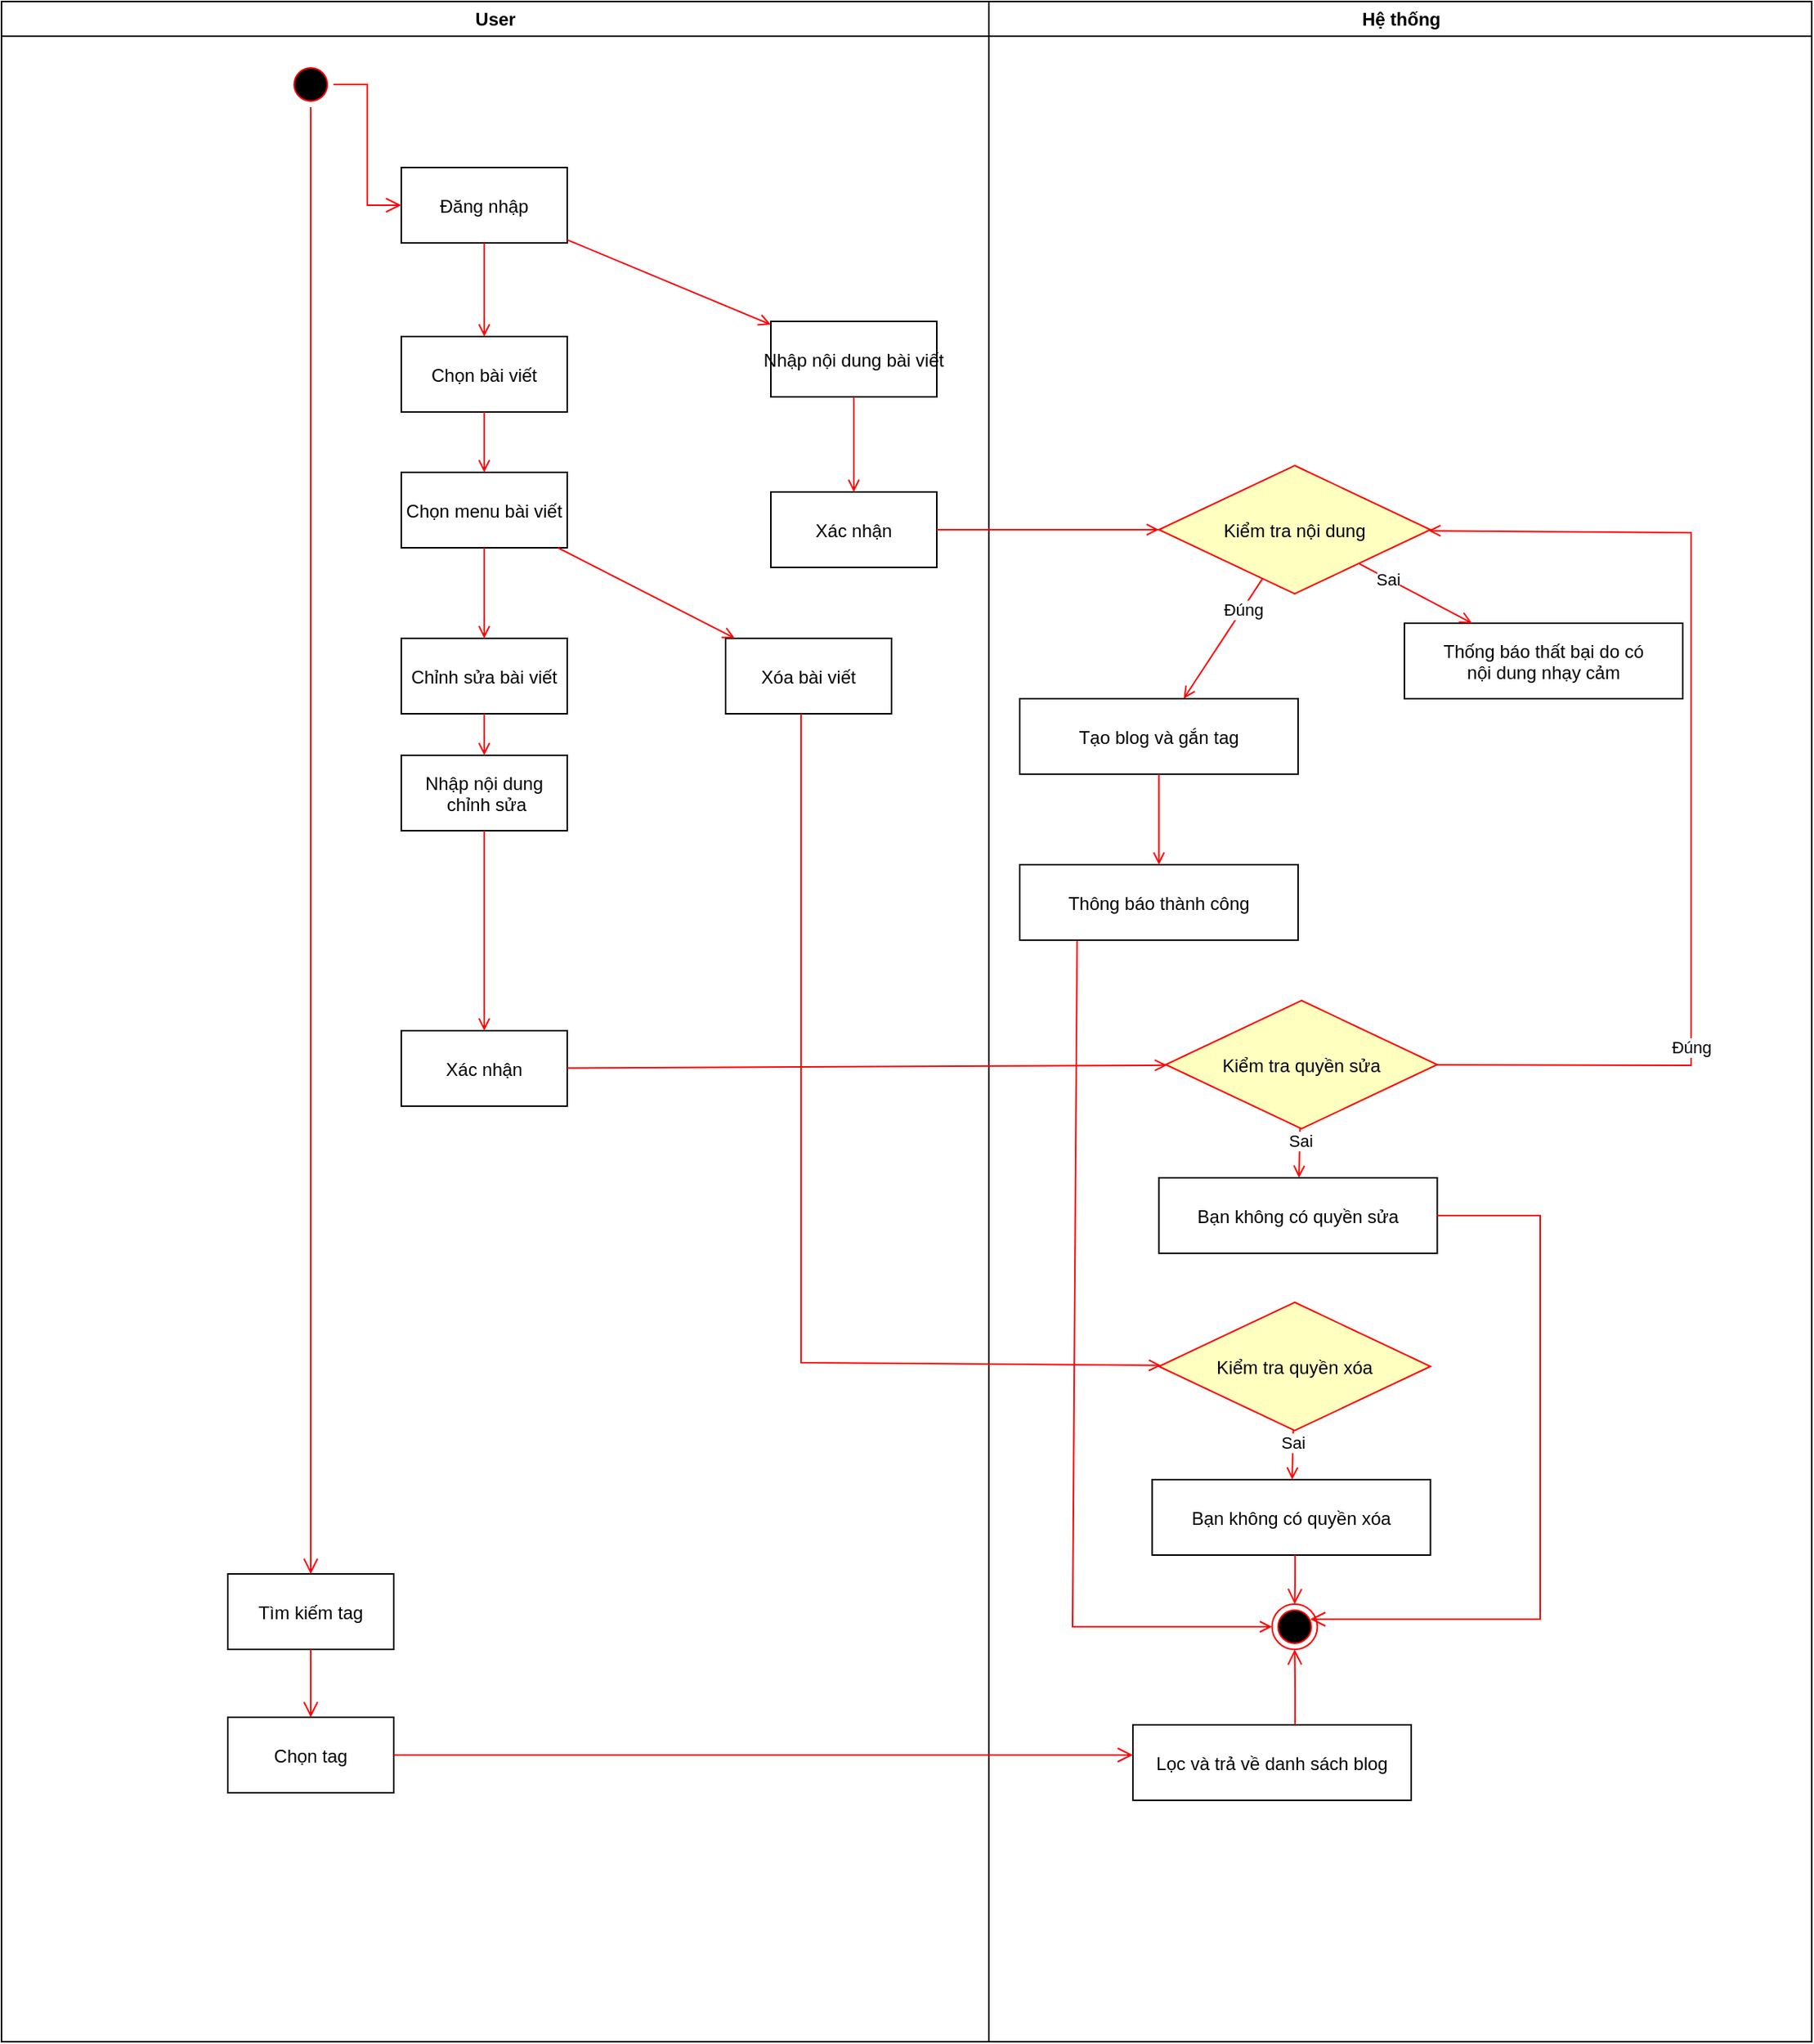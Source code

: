 <mxfile version="24.7.17">
  <diagram name="Page-1" id="HnpZUGuaxoBwDZ29-cJ9">
    <mxGraphModel dx="1290" dy="563" grid="1" gridSize="10" guides="1" tooltips="1" connect="1" arrows="1" fold="1" page="1" pageScale="1" pageWidth="850" pageHeight="1100" math="0" shadow="0">
      <root>
        <mxCell id="0" />
        <mxCell id="1" parent="0" />
        <mxCell id="oZfX0HAokzO_6hSReje8-1" value="User" style="swimlane;whiteSpace=wrap" vertex="1" parent="1">
          <mxGeometry x="70" y="128" width="654.5" height="1352" as="geometry" />
        </mxCell>
        <mxCell id="oZfX0HAokzO_6hSReje8-2" value="" style="ellipse;shape=startState;fillColor=#000000;strokeColor=#ff0000;" vertex="1" parent="oZfX0HAokzO_6hSReje8-1">
          <mxGeometry x="190" y="40" width="30" height="30" as="geometry" />
        </mxCell>
        <mxCell id="oZfX0HAokzO_6hSReje8-3" value="" style="edgeStyle=elbowEdgeStyle;elbow=horizontal;verticalAlign=bottom;endArrow=open;endSize=8;strokeColor=#FF0000;endFill=1;rounded=0" edge="1" parent="oZfX0HAokzO_6hSReje8-1" source="oZfX0HAokzO_6hSReje8-2" target="oZfX0HAokzO_6hSReje8-4">
          <mxGeometry x="100" y="40" as="geometry">
            <mxPoint x="115" y="110" as="targetPoint" />
          </mxGeometry>
        </mxCell>
        <mxCell id="oZfX0HAokzO_6hSReje8-4" value="Đăng nhập" style="" vertex="1" parent="oZfX0HAokzO_6hSReje8-1">
          <mxGeometry x="265" y="110" width="110" height="50" as="geometry" />
        </mxCell>
        <mxCell id="oZfX0HAokzO_6hSReje8-5" value="Nhập nội dung bài viết" style="" vertex="1" parent="oZfX0HAokzO_6hSReje8-1">
          <mxGeometry x="510" y="212" width="110" height="50" as="geometry" />
        </mxCell>
        <mxCell id="oZfX0HAokzO_6hSReje8-6" value="" style="endArrow=open;strokeColor=#FF0000;endFill=1;rounded=0" edge="1" parent="oZfX0HAokzO_6hSReje8-1" source="oZfX0HAokzO_6hSReje8-4" target="oZfX0HAokzO_6hSReje8-5">
          <mxGeometry relative="1" as="geometry" />
        </mxCell>
        <mxCell id="oZfX0HAokzO_6hSReje8-7" value="Xác nhận" style="" vertex="1" parent="oZfX0HAokzO_6hSReje8-1">
          <mxGeometry x="510" y="325" width="110" height="50" as="geometry" />
        </mxCell>
        <mxCell id="oZfX0HAokzO_6hSReje8-8" value="" style="endArrow=open;strokeColor=#FF0000;endFill=1;rounded=0" edge="1" parent="oZfX0HAokzO_6hSReje8-1" source="oZfX0HAokzO_6hSReje8-5" target="oZfX0HAokzO_6hSReje8-7">
          <mxGeometry relative="1" as="geometry" />
        </mxCell>
        <mxCell id="oZfX0HAokzO_6hSReje8-44" value="Tìm kiếm tag" style="" vertex="1" parent="oZfX0HAokzO_6hSReje8-1">
          <mxGeometry x="150" y="1042" width="110" height="50" as="geometry" />
        </mxCell>
        <mxCell id="oZfX0HAokzO_6hSReje8-45" value="" style="edgeStyle=elbowEdgeStyle;elbow=horizontal;verticalAlign=bottom;endArrow=open;endSize=8;strokeColor=#FF0000;endFill=1;rounded=0" edge="1" parent="oZfX0HAokzO_6hSReje8-1" source="oZfX0HAokzO_6hSReje8-2" target="oZfX0HAokzO_6hSReje8-44">
          <mxGeometry x="-50" y="-88" as="geometry">
            <mxPoint x="275" y="145" as="targetPoint" />
            <mxPoint x="230" y="65" as="sourcePoint" />
          </mxGeometry>
        </mxCell>
        <mxCell id="oZfX0HAokzO_6hSReje8-46" value="Chọn tag" style="" vertex="1" parent="oZfX0HAokzO_6hSReje8-1">
          <mxGeometry x="150" y="1137" width="110" height="50" as="geometry" />
        </mxCell>
        <mxCell id="oZfX0HAokzO_6hSReje8-47" value="" style="edgeStyle=elbowEdgeStyle;elbow=horizontal;verticalAlign=bottom;endArrow=open;endSize=8;strokeColor=#FF0000;endFill=1;rounded=0" edge="1" parent="oZfX0HAokzO_6hSReje8-1" source="oZfX0HAokzO_6hSReje8-44" target="oZfX0HAokzO_6hSReje8-46">
          <mxGeometry x="-200" y="-216" as="geometry">
            <mxPoint x="200" y="147" as="targetPoint" />
            <mxPoint x="205" y="1142" as="sourcePoint" />
            <Array as="points">
              <mxPoint x="200" y="1162" />
            </Array>
          </mxGeometry>
        </mxCell>
        <mxCell id="oZfX0HAokzO_6hSReje8-48" value="Chọn bài viết" style="" vertex="1" parent="oZfX0HAokzO_6hSReje8-1">
          <mxGeometry x="265" y="222" width="110" height="50" as="geometry" />
        </mxCell>
        <mxCell id="oZfX0HAokzO_6hSReje8-49" value="" style="endArrow=open;strokeColor=#FF0000;endFill=1;rounded=0" edge="1" parent="oZfX0HAokzO_6hSReje8-1" source="oZfX0HAokzO_6hSReje8-4" target="oZfX0HAokzO_6hSReje8-48">
          <mxGeometry relative="1" as="geometry">
            <mxPoint x="385" y="168" as="sourcePoint" />
            <mxPoint x="520" y="224" as="targetPoint" />
          </mxGeometry>
        </mxCell>
        <mxCell id="oZfX0HAokzO_6hSReje8-50" value="Chọn menu bài viết" style="" vertex="1" parent="oZfX0HAokzO_6hSReje8-1">
          <mxGeometry x="265" y="312" width="110" height="50" as="geometry" />
        </mxCell>
        <mxCell id="oZfX0HAokzO_6hSReje8-51" value="" style="endArrow=open;strokeColor=#FF0000;endFill=1;rounded=0" edge="1" parent="oZfX0HAokzO_6hSReje8-1" source="oZfX0HAokzO_6hSReje8-48" target="oZfX0HAokzO_6hSReje8-50">
          <mxGeometry relative="1" as="geometry">
            <mxPoint x="330" y="170" as="sourcePoint" />
            <mxPoint x="330" y="232" as="targetPoint" />
          </mxGeometry>
        </mxCell>
        <mxCell id="oZfX0HAokzO_6hSReje8-53" value="Xóa bài viết" style="" vertex="1" parent="oZfX0HAokzO_6hSReje8-1">
          <mxGeometry x="480" y="422" width="110" height="50" as="geometry" />
        </mxCell>
        <mxCell id="oZfX0HAokzO_6hSReje8-52" value="Chỉnh sửa bài viết" style="" vertex="1" parent="oZfX0HAokzO_6hSReje8-1">
          <mxGeometry x="265" y="422" width="110" height="50" as="geometry" />
        </mxCell>
        <mxCell id="oZfX0HAokzO_6hSReje8-54" value="" style="endArrow=open;strokeColor=#FF0000;endFill=1;rounded=0" edge="1" parent="oZfX0HAokzO_6hSReje8-1" source="oZfX0HAokzO_6hSReje8-50" target="oZfX0HAokzO_6hSReje8-52">
          <mxGeometry relative="1" as="geometry">
            <mxPoint x="330" y="282" as="sourcePoint" />
            <mxPoint x="330" y="322" as="targetPoint" />
          </mxGeometry>
        </mxCell>
        <mxCell id="oZfX0HAokzO_6hSReje8-55" value="" style="endArrow=open;strokeColor=#FF0000;endFill=1;rounded=0" edge="1" parent="oZfX0HAokzO_6hSReje8-1" source="oZfX0HAokzO_6hSReje8-50" target="oZfX0HAokzO_6hSReje8-53">
          <mxGeometry relative="1" as="geometry">
            <mxPoint x="340" y="292" as="sourcePoint" />
            <mxPoint x="340" y="332" as="targetPoint" />
          </mxGeometry>
        </mxCell>
        <mxCell id="oZfX0HAokzO_6hSReje8-65" value="Nhập nội dung&#xa; chỉnh sửa" style="" vertex="1" parent="oZfX0HAokzO_6hSReje8-1">
          <mxGeometry x="265" y="499.5" width="110" height="50" as="geometry" />
        </mxCell>
        <mxCell id="oZfX0HAokzO_6hSReje8-66" value="Xác nhận" style="" vertex="1" parent="oZfX0HAokzO_6hSReje8-1">
          <mxGeometry x="265" y="682" width="110" height="50" as="geometry" />
        </mxCell>
        <mxCell id="oZfX0HAokzO_6hSReje8-64" value="" style="endArrow=open;strokeColor=#FF0000;endFill=1;rounded=0" edge="1" parent="oZfX0HAokzO_6hSReje8-1" source="oZfX0HAokzO_6hSReje8-52" target="oZfX0HAokzO_6hSReje8-65">
          <mxGeometry relative="1" as="geometry">
            <mxPoint x="349" y="372" as="sourcePoint" />
            <mxPoint x="396" y="432" as="targetPoint" />
          </mxGeometry>
        </mxCell>
        <mxCell id="oZfX0HAokzO_6hSReje8-67" value="" style="endArrow=open;strokeColor=#FF0000;endFill=1;rounded=0" edge="1" parent="oZfX0HAokzO_6hSReje8-1" source="oZfX0HAokzO_6hSReje8-65" target="oZfX0HAokzO_6hSReje8-66">
          <mxGeometry relative="1" as="geometry">
            <mxPoint x="415" y="482" as="sourcePoint" />
            <mxPoint x="415" y="510" as="targetPoint" />
          </mxGeometry>
        </mxCell>
        <mxCell id="oZfX0HAokzO_6hSReje8-15" value="Hệ thống" style="swimlane;whiteSpace=wrap" vertex="1" parent="1">
          <mxGeometry x="724.5" y="128" width="545.5" height="1352" as="geometry" />
        </mxCell>
        <mxCell id="oZfX0HAokzO_6hSReje8-18" value="Kiểm tra nội dung" style="rhombus;fillColor=#ffffc0;strokeColor=#ff0000;" vertex="1" parent="oZfX0HAokzO_6hSReje8-15">
          <mxGeometry x="112.75" y="307.5" width="180" height="85" as="geometry" />
        </mxCell>
        <mxCell id="oZfX0HAokzO_6hSReje8-22" value="" style="ellipse;shape=endState;fillColor=#000000;strokeColor=#ff0000" vertex="1" parent="oZfX0HAokzO_6hSReje8-15">
          <mxGeometry x="187.75" y="1062" width="30" height="30" as="geometry" />
        </mxCell>
        <mxCell id="oZfX0HAokzO_6hSReje8-26" value="Thông báo thành công" style="" vertex="1" parent="oZfX0HAokzO_6hSReje8-15">
          <mxGeometry x="20.5" y="572" width="184.5" height="50" as="geometry" />
        </mxCell>
        <mxCell id="oZfX0HAokzO_6hSReje8-28" value="Kiểm tra quyền sửa" style="rhombus;fillColor=#ffffc0;strokeColor=#ff0000;" vertex="1" parent="oZfX0HAokzO_6hSReje8-15">
          <mxGeometry x="117.25" y="662" width="180" height="85" as="geometry" />
        </mxCell>
        <mxCell id="oZfX0HAokzO_6hSReje8-31" value="" style="endArrow=open;strokeColor=#FF0000;endFill=1;rounded=0;" edge="1" parent="oZfX0HAokzO_6hSReje8-15" source="oZfX0HAokzO_6hSReje8-28" target="oZfX0HAokzO_6hSReje8-18">
          <mxGeometry relative="1" as="geometry">
            <mxPoint x="289" y="465" as="sourcePoint" />
            <mxPoint x="-384.5" y="842" as="targetPoint" />
            <Array as="points">
              <mxPoint x="465.5" y="705" />
              <mxPoint x="465.5" y="352" />
            </Array>
          </mxGeometry>
        </mxCell>
        <mxCell id="oZfX0HAokzO_6hSReje8-32" value="Đúng" style="edgeLabel;html=1;align=center;verticalAlign=middle;resizable=0;points=[];" vertex="1" connectable="0" parent="oZfX0HAokzO_6hSReje8-31">
          <mxGeometry x="-0.481" relative="1" as="geometry">
            <mxPoint as="offset" />
          </mxGeometry>
        </mxCell>
        <mxCell id="oZfX0HAokzO_6hSReje8-56" value="" style="endArrow=open;strokeColor=#FF0000;endFill=1;rounded=0;" edge="1" parent="oZfX0HAokzO_6hSReje8-15" source="oZfX0HAokzO_6hSReje8-18" target="oZfX0HAokzO_6hSReje8-89">
          <mxGeometry relative="1" as="geometry">
            <mxPoint x="199" y="767" as="sourcePoint" />
            <mxPoint x="200" y="822" as="targetPoint" />
            <Array as="points" />
          </mxGeometry>
        </mxCell>
        <mxCell id="oZfX0HAokzO_6hSReje8-57" value="Đúng" style="edgeLabel;html=1;align=center;verticalAlign=middle;resizable=0;points=[];" vertex="1" connectable="0" parent="oZfX0HAokzO_6hSReje8-56">
          <mxGeometry x="-0.481" relative="1" as="geometry">
            <mxPoint as="offset" />
          </mxGeometry>
        </mxCell>
        <mxCell id="oZfX0HAokzO_6hSReje8-58" value="Thống báo thất bại do có &#xa;nội dung nhạy cảm" style="" vertex="1" parent="oZfX0HAokzO_6hSReje8-15">
          <mxGeometry x="275.5" y="412" width="184.5" height="50" as="geometry" />
        </mxCell>
        <mxCell id="oZfX0HAokzO_6hSReje8-60" value="" style="endArrow=open;strokeColor=#FF0000;endFill=1;rounded=0;" edge="1" parent="oZfX0HAokzO_6hSReje8-15" source="oZfX0HAokzO_6hSReje8-18" target="oZfX0HAokzO_6hSReje8-58">
          <mxGeometry relative="1" as="geometry">
            <mxPoint x="194" y="394" as="sourcePoint" />
            <mxPoint x="136" y="502" as="targetPoint" />
            <Array as="points" />
          </mxGeometry>
        </mxCell>
        <mxCell id="oZfX0HAokzO_6hSReje8-61" value="Sai" style="edgeLabel;html=1;align=center;verticalAlign=middle;resizable=0;points=[];" vertex="1" connectable="0" parent="oZfX0HAokzO_6hSReje8-60">
          <mxGeometry x="-0.481" relative="1" as="geometry">
            <mxPoint as="offset" />
          </mxGeometry>
        </mxCell>
        <mxCell id="oZfX0HAokzO_6hSReje8-70" value="Bạn không có quyền sửa" style="" vertex="1" parent="oZfX0HAokzO_6hSReje8-15">
          <mxGeometry x="112.75" y="779.5" width="184.5" height="50" as="geometry" />
        </mxCell>
        <mxCell id="oZfX0HAokzO_6hSReje8-68" value="" style="endArrow=open;strokeColor=#FF0000;endFill=1;rounded=0;" edge="1" parent="oZfX0HAokzO_6hSReje8-15" source="oZfX0HAokzO_6hSReje8-28" target="oZfX0HAokzO_6hSReje8-70">
          <mxGeometry relative="1" as="geometry">
            <mxPoint x="232" y="394" as="sourcePoint" />
            <mxPoint x="293" y="502" as="targetPoint" />
            <Array as="points" />
          </mxGeometry>
        </mxCell>
        <mxCell id="oZfX0HAokzO_6hSReje8-69" value="Sai" style="edgeLabel;html=1;align=center;verticalAlign=middle;resizable=0;points=[];" vertex="1" connectable="0" parent="oZfX0HAokzO_6hSReje8-68">
          <mxGeometry x="-0.481" relative="1" as="geometry">
            <mxPoint as="offset" />
          </mxGeometry>
        </mxCell>
        <mxCell id="oZfX0HAokzO_6hSReje8-71" value="" style="endArrow=open;strokeColor=#FF0000;endFill=1;rounded=0;exitX=0.206;exitY=1.012;exitDx=0;exitDy=0;exitPerimeter=0;" edge="1" parent="oZfX0HAokzO_6hSReje8-15" source="oZfX0HAokzO_6hSReje8-26" target="oZfX0HAokzO_6hSReje8-22">
          <mxGeometry relative="1" as="geometry">
            <mxPoint x="-184.5" y="717" as="sourcePoint" />
            <mxPoint x="128.5" y="715" as="targetPoint" />
            <Array as="points">
              <mxPoint x="55.5" y="1077" />
            </Array>
          </mxGeometry>
        </mxCell>
        <mxCell id="oZfX0HAokzO_6hSReje8-75" value="Kiểm tra quyền xóa" style="rhombus;fillColor=#ffffc0;strokeColor=#ff0000;" vertex="1" parent="oZfX0HAokzO_6hSReje8-15">
          <mxGeometry x="112.75" y="862" width="180" height="85" as="geometry" />
        </mxCell>
        <mxCell id="oZfX0HAokzO_6hSReje8-76" value="Bạn không có quyền xóa" style="" vertex="1" parent="oZfX0HAokzO_6hSReje8-15">
          <mxGeometry x="108.25" y="979.5" width="184.5" height="50" as="geometry" />
        </mxCell>
        <mxCell id="oZfX0HAokzO_6hSReje8-77" value="" style="endArrow=open;strokeColor=#FF0000;endFill=1;rounded=0;" edge="1" parent="oZfX0HAokzO_6hSReje8-15" source="oZfX0HAokzO_6hSReje8-75" target="oZfX0HAokzO_6hSReje8-76">
          <mxGeometry relative="1" as="geometry">
            <mxPoint x="227.5" y="594" as="sourcePoint" />
            <mxPoint x="288.5" y="702" as="targetPoint" />
            <Array as="points" />
          </mxGeometry>
        </mxCell>
        <mxCell id="oZfX0HAokzO_6hSReje8-78" value="Sai" style="edgeLabel;html=1;align=center;verticalAlign=middle;resizable=0;points=[];" vertex="1" connectable="0" parent="oZfX0HAokzO_6hSReje8-77">
          <mxGeometry x="-0.481" relative="1" as="geometry">
            <mxPoint as="offset" />
          </mxGeometry>
        </mxCell>
        <mxCell id="oZfX0HAokzO_6hSReje8-80" value="" style="edgeStyle=elbowEdgeStyle;elbow=horizontal;verticalAlign=bottom;endArrow=open;endSize=8;strokeColor=#FF0000;endFill=1;rounded=0" edge="1" parent="oZfX0HAokzO_6hSReje8-15" source="oZfX0HAokzO_6hSReje8-76" target="oZfX0HAokzO_6hSReje8-22">
          <mxGeometry x="-924.5" y="-344" as="geometry">
            <mxPoint x="-559.5" y="467" as="targetPoint" />
            <mxPoint x="-559.5" y="422" as="sourcePoint" />
          </mxGeometry>
        </mxCell>
        <mxCell id="oZfX0HAokzO_6hSReje8-83" value="Lọc và trả về danh sách blog" style="" vertex="1" parent="oZfX0HAokzO_6hSReje8-15">
          <mxGeometry x="95.5" y="1142" width="184.5" height="50" as="geometry" />
        </mxCell>
        <mxCell id="oZfX0HAokzO_6hSReje8-87" value="" style="edgeStyle=elbowEdgeStyle;elbow=horizontal;verticalAlign=bottom;endArrow=open;endSize=8;strokeColor=#FF0000;endFill=1;rounded=0" edge="1" parent="oZfX0HAokzO_6hSReje8-15" source="oZfX0HAokzO_6hSReje8-83" target="oZfX0HAokzO_6hSReje8-22">
          <mxGeometry x="-924.5" y="-344" as="geometry">
            <mxPoint x="105.5" y="1172" as="targetPoint" />
            <mxPoint x="-384.5" y="1172" as="sourcePoint" />
            <Array as="points" />
          </mxGeometry>
        </mxCell>
        <mxCell id="oZfX0HAokzO_6hSReje8-89" value="Tạo blog và gắn tag" style="" vertex="1" parent="oZfX0HAokzO_6hSReje8-15">
          <mxGeometry x="20.5" y="462" width="184.5" height="50" as="geometry" />
        </mxCell>
        <mxCell id="oZfX0HAokzO_6hSReje8-91" value="" style="endArrow=open;strokeColor=#FF0000;endFill=1;rounded=0" edge="1" parent="oZfX0HAokzO_6hSReje8-15" source="oZfX0HAokzO_6hSReje8-89" target="oZfX0HAokzO_6hSReje8-26">
          <mxGeometry relative="1" as="geometry">
            <mxPoint x="-275.5" y="372" as="sourcePoint" />
            <mxPoint x="-158.5" y="432" as="targetPoint" />
          </mxGeometry>
        </mxCell>
        <mxCell id="oZfX0HAokzO_6hSReje8-36" value="" style="endArrow=open;strokeColor=#FF0000;endFill=1;rounded=0" edge="1" parent="1" source="oZfX0HAokzO_6hSReje8-7" target="oZfX0HAokzO_6hSReje8-18">
          <mxGeometry relative="1" as="geometry">
            <mxPoint x="859.5" y="478" as="targetPoint" />
          </mxGeometry>
        </mxCell>
        <mxCell id="oZfX0HAokzO_6hSReje8-29" value="" style="endArrow=open;strokeColor=#FF0000;endFill=1;rounded=0" edge="1" parent="1" source="oZfX0HAokzO_6hSReje8-66" target="oZfX0HAokzO_6hSReje8-28">
          <mxGeometry relative="1" as="geometry">
            <mxPoint x="912.244" y="780" as="sourcePoint" />
            <mxPoint x="830" y="783" as="targetPoint" />
            <Array as="points" />
          </mxGeometry>
        </mxCell>
        <mxCell id="oZfX0HAokzO_6hSReje8-79" value="" style="endArrow=open;strokeColor=#FF0000;endFill=1;rounded=0" edge="1" parent="1" target="oZfX0HAokzO_6hSReje8-75">
          <mxGeometry relative="1" as="geometry">
            <mxPoint x="600" y="600" as="sourcePoint" />
            <mxPoint x="485" y="820" as="targetPoint" />
            <Array as="points">
              <mxPoint x="600" y="1030" />
            </Array>
          </mxGeometry>
        </mxCell>
        <mxCell id="oZfX0HAokzO_6hSReje8-81" value="" style="edgeStyle=elbowEdgeStyle;elbow=horizontal;verticalAlign=bottom;endArrow=open;endSize=8;strokeColor=#FF0000;endFill=1;rounded=0" edge="1" parent="1" source="oZfX0HAokzO_6hSReje8-70">
          <mxGeometry x="-924.5" y="-344" as="geometry">
            <mxPoint x="937.5" y="1200" as="targetPoint" />
            <mxPoint x="937.5" y="1168" as="sourcePoint" />
            <Array as="points">
              <mxPoint x="1090" y="1200" />
            </Array>
          </mxGeometry>
        </mxCell>
        <mxCell id="oZfX0HAokzO_6hSReje8-85" value="" style="edgeStyle=elbowEdgeStyle;elbow=horizontal;verticalAlign=bottom;endArrow=open;endSize=8;strokeColor=#FF0000;endFill=1;rounded=0" edge="1" parent="1" source="oZfX0HAokzO_6hSReje8-46" target="oZfX0HAokzO_6hSReje8-83">
          <mxGeometry x="-200" y="-216" as="geometry">
            <mxPoint x="285" y="1275" as="targetPoint" />
            <mxPoint x="285" y="1230" as="sourcePoint" />
            <Array as="points">
              <mxPoint x="280" y="1300" />
            </Array>
          </mxGeometry>
        </mxCell>
      </root>
    </mxGraphModel>
  </diagram>
</mxfile>
